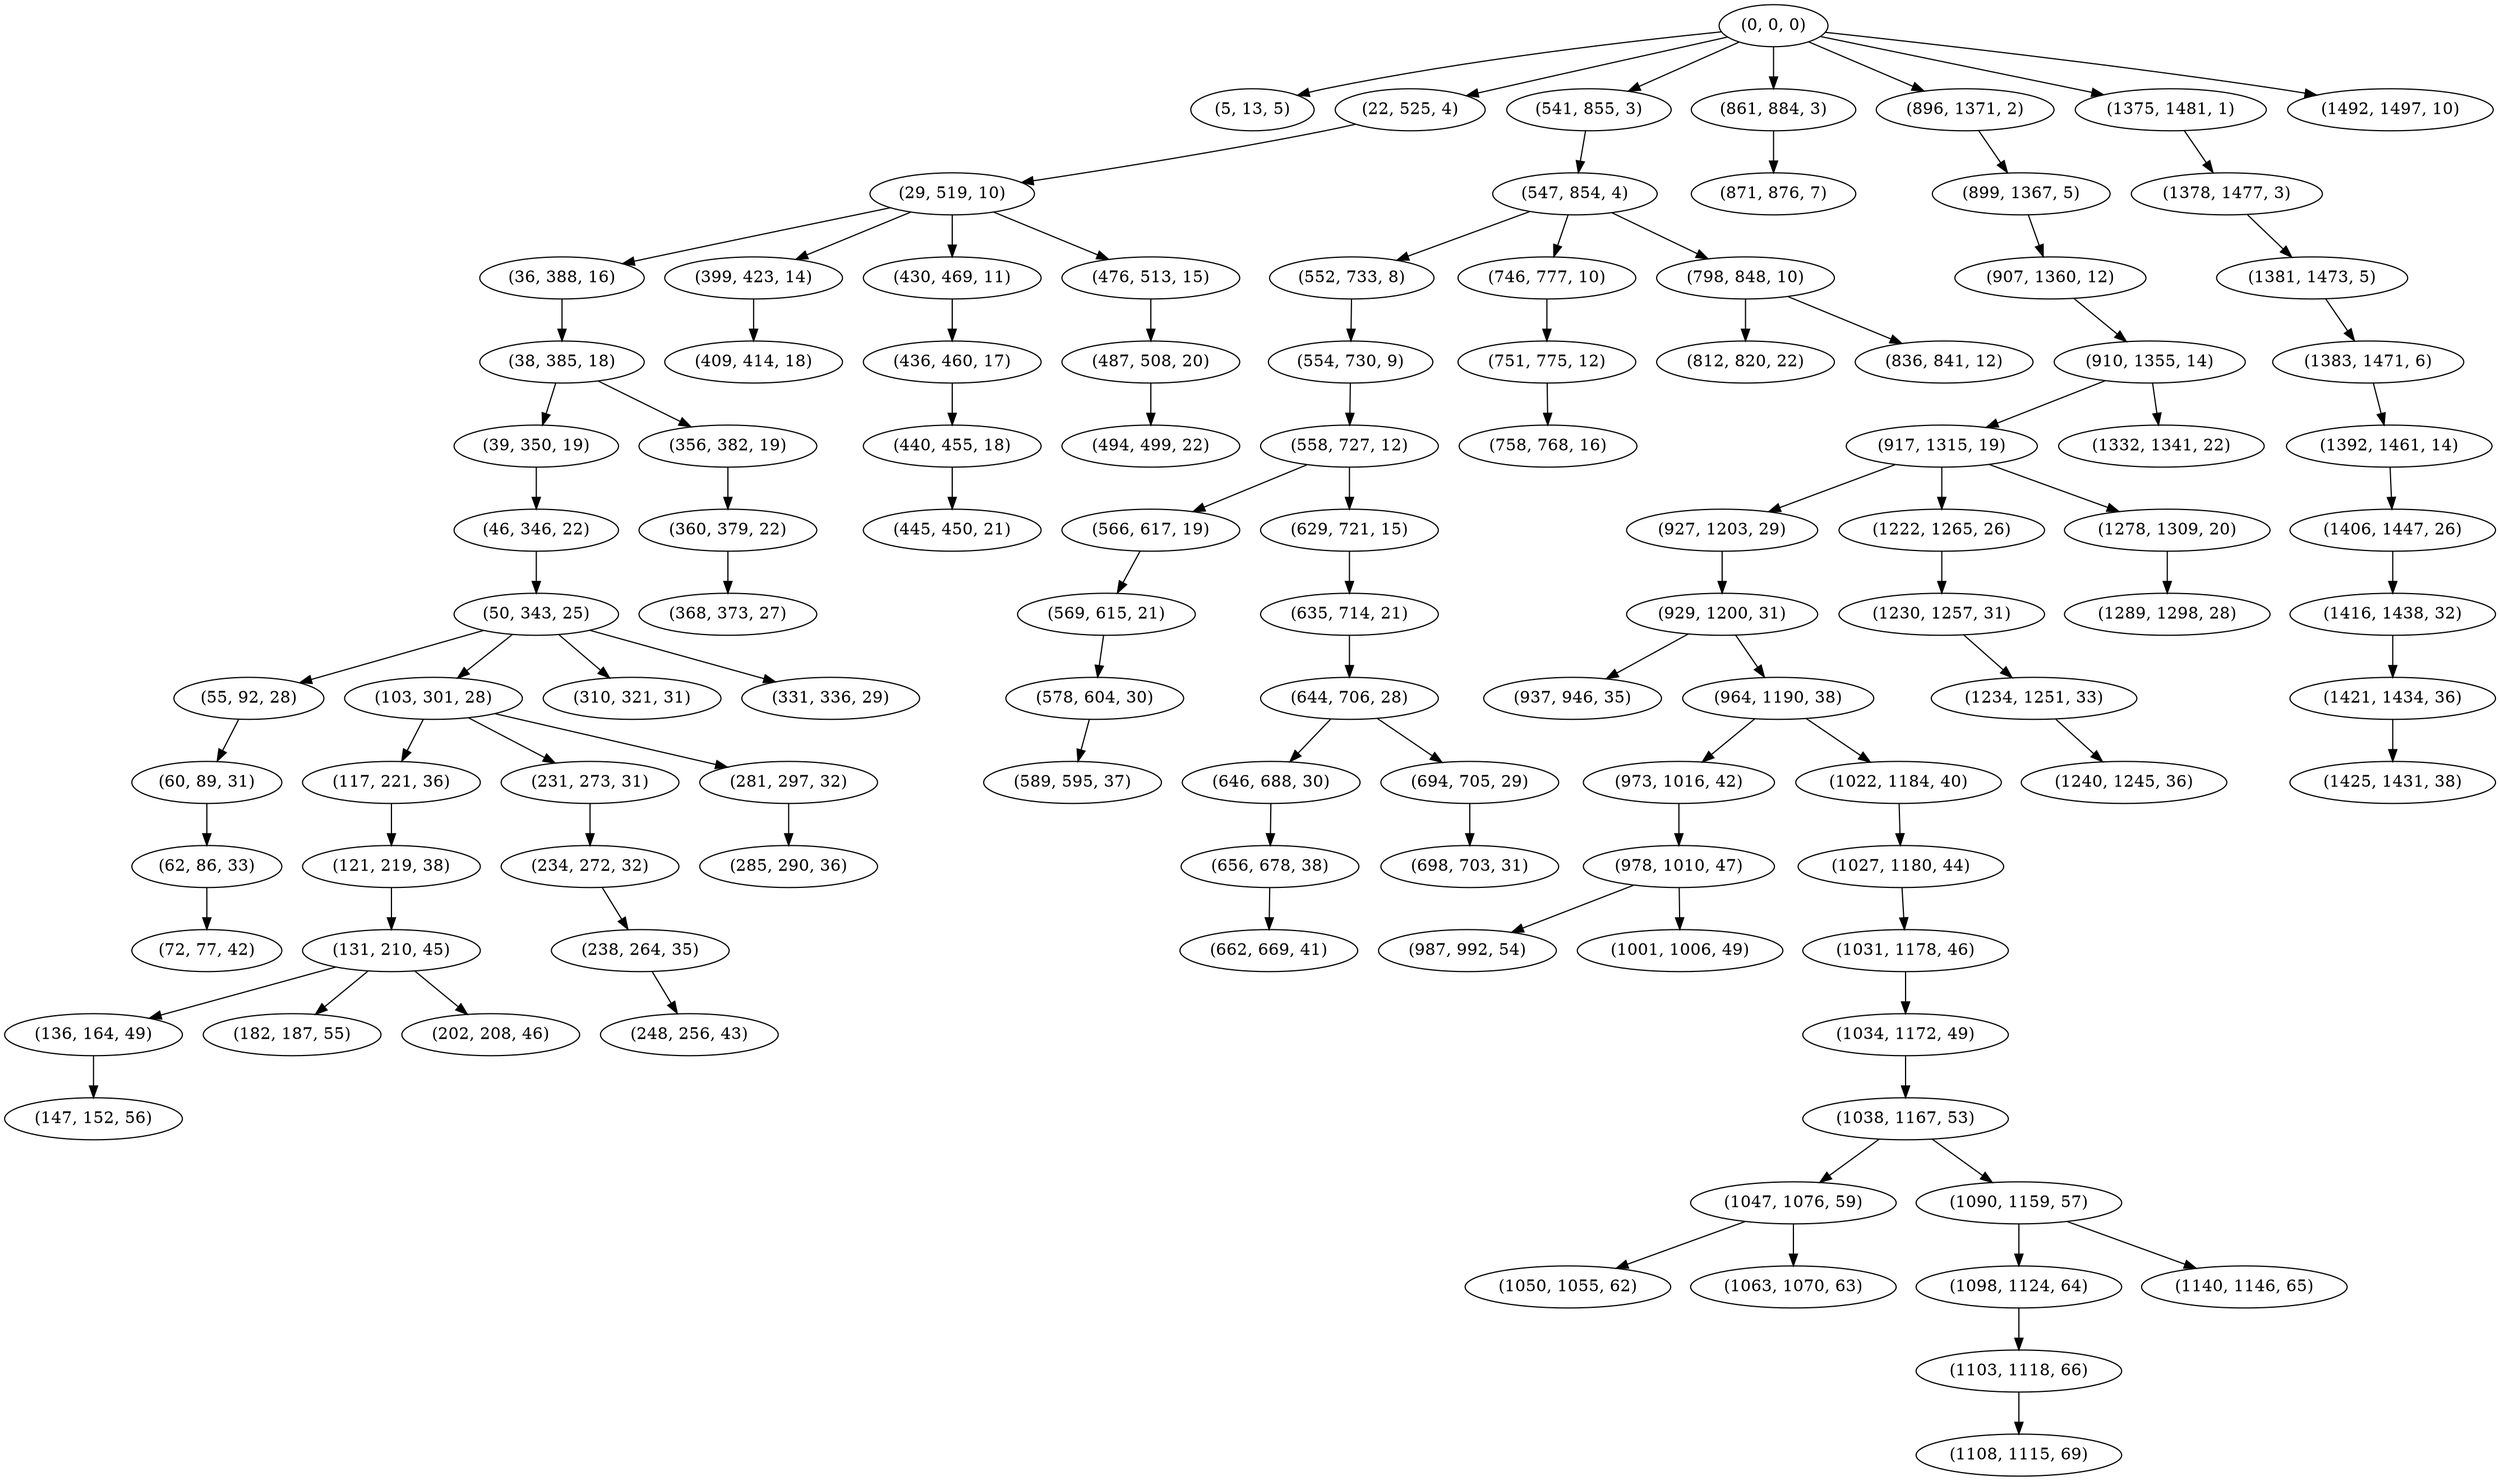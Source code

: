 digraph tree {
    "(0, 0, 0)";
    "(5, 13, 5)";
    "(22, 525, 4)";
    "(29, 519, 10)";
    "(36, 388, 16)";
    "(38, 385, 18)";
    "(39, 350, 19)";
    "(46, 346, 22)";
    "(50, 343, 25)";
    "(55, 92, 28)";
    "(60, 89, 31)";
    "(62, 86, 33)";
    "(72, 77, 42)";
    "(103, 301, 28)";
    "(117, 221, 36)";
    "(121, 219, 38)";
    "(131, 210, 45)";
    "(136, 164, 49)";
    "(147, 152, 56)";
    "(182, 187, 55)";
    "(202, 208, 46)";
    "(231, 273, 31)";
    "(234, 272, 32)";
    "(238, 264, 35)";
    "(248, 256, 43)";
    "(281, 297, 32)";
    "(285, 290, 36)";
    "(310, 321, 31)";
    "(331, 336, 29)";
    "(356, 382, 19)";
    "(360, 379, 22)";
    "(368, 373, 27)";
    "(399, 423, 14)";
    "(409, 414, 18)";
    "(430, 469, 11)";
    "(436, 460, 17)";
    "(440, 455, 18)";
    "(445, 450, 21)";
    "(476, 513, 15)";
    "(487, 508, 20)";
    "(494, 499, 22)";
    "(541, 855, 3)";
    "(547, 854, 4)";
    "(552, 733, 8)";
    "(554, 730, 9)";
    "(558, 727, 12)";
    "(566, 617, 19)";
    "(569, 615, 21)";
    "(578, 604, 30)";
    "(589, 595, 37)";
    "(629, 721, 15)";
    "(635, 714, 21)";
    "(644, 706, 28)";
    "(646, 688, 30)";
    "(656, 678, 38)";
    "(662, 669, 41)";
    "(694, 705, 29)";
    "(698, 703, 31)";
    "(746, 777, 10)";
    "(751, 775, 12)";
    "(758, 768, 16)";
    "(798, 848, 10)";
    "(812, 820, 22)";
    "(836, 841, 12)";
    "(861, 884, 3)";
    "(871, 876, 7)";
    "(896, 1371, 2)";
    "(899, 1367, 5)";
    "(907, 1360, 12)";
    "(910, 1355, 14)";
    "(917, 1315, 19)";
    "(927, 1203, 29)";
    "(929, 1200, 31)";
    "(937, 946, 35)";
    "(964, 1190, 38)";
    "(973, 1016, 42)";
    "(978, 1010, 47)";
    "(987, 992, 54)";
    "(1001, 1006, 49)";
    "(1022, 1184, 40)";
    "(1027, 1180, 44)";
    "(1031, 1178, 46)";
    "(1034, 1172, 49)";
    "(1038, 1167, 53)";
    "(1047, 1076, 59)";
    "(1050, 1055, 62)";
    "(1063, 1070, 63)";
    "(1090, 1159, 57)";
    "(1098, 1124, 64)";
    "(1103, 1118, 66)";
    "(1108, 1115, 69)";
    "(1140, 1146, 65)";
    "(1222, 1265, 26)";
    "(1230, 1257, 31)";
    "(1234, 1251, 33)";
    "(1240, 1245, 36)";
    "(1278, 1309, 20)";
    "(1289, 1298, 28)";
    "(1332, 1341, 22)";
    "(1375, 1481, 1)";
    "(1378, 1477, 3)";
    "(1381, 1473, 5)";
    "(1383, 1471, 6)";
    "(1392, 1461, 14)";
    "(1406, 1447, 26)";
    "(1416, 1438, 32)";
    "(1421, 1434, 36)";
    "(1425, 1431, 38)";
    "(1492, 1497, 10)";
    "(0, 0, 0)" -> "(5, 13, 5)";
    "(0, 0, 0)" -> "(22, 525, 4)";
    "(0, 0, 0)" -> "(541, 855, 3)";
    "(0, 0, 0)" -> "(861, 884, 3)";
    "(0, 0, 0)" -> "(896, 1371, 2)";
    "(0, 0, 0)" -> "(1375, 1481, 1)";
    "(0, 0, 0)" -> "(1492, 1497, 10)";
    "(22, 525, 4)" -> "(29, 519, 10)";
    "(29, 519, 10)" -> "(36, 388, 16)";
    "(29, 519, 10)" -> "(399, 423, 14)";
    "(29, 519, 10)" -> "(430, 469, 11)";
    "(29, 519, 10)" -> "(476, 513, 15)";
    "(36, 388, 16)" -> "(38, 385, 18)";
    "(38, 385, 18)" -> "(39, 350, 19)";
    "(38, 385, 18)" -> "(356, 382, 19)";
    "(39, 350, 19)" -> "(46, 346, 22)";
    "(46, 346, 22)" -> "(50, 343, 25)";
    "(50, 343, 25)" -> "(55, 92, 28)";
    "(50, 343, 25)" -> "(103, 301, 28)";
    "(50, 343, 25)" -> "(310, 321, 31)";
    "(50, 343, 25)" -> "(331, 336, 29)";
    "(55, 92, 28)" -> "(60, 89, 31)";
    "(60, 89, 31)" -> "(62, 86, 33)";
    "(62, 86, 33)" -> "(72, 77, 42)";
    "(103, 301, 28)" -> "(117, 221, 36)";
    "(103, 301, 28)" -> "(231, 273, 31)";
    "(103, 301, 28)" -> "(281, 297, 32)";
    "(117, 221, 36)" -> "(121, 219, 38)";
    "(121, 219, 38)" -> "(131, 210, 45)";
    "(131, 210, 45)" -> "(136, 164, 49)";
    "(131, 210, 45)" -> "(182, 187, 55)";
    "(131, 210, 45)" -> "(202, 208, 46)";
    "(136, 164, 49)" -> "(147, 152, 56)";
    "(231, 273, 31)" -> "(234, 272, 32)";
    "(234, 272, 32)" -> "(238, 264, 35)";
    "(238, 264, 35)" -> "(248, 256, 43)";
    "(281, 297, 32)" -> "(285, 290, 36)";
    "(356, 382, 19)" -> "(360, 379, 22)";
    "(360, 379, 22)" -> "(368, 373, 27)";
    "(399, 423, 14)" -> "(409, 414, 18)";
    "(430, 469, 11)" -> "(436, 460, 17)";
    "(436, 460, 17)" -> "(440, 455, 18)";
    "(440, 455, 18)" -> "(445, 450, 21)";
    "(476, 513, 15)" -> "(487, 508, 20)";
    "(487, 508, 20)" -> "(494, 499, 22)";
    "(541, 855, 3)" -> "(547, 854, 4)";
    "(547, 854, 4)" -> "(552, 733, 8)";
    "(547, 854, 4)" -> "(746, 777, 10)";
    "(547, 854, 4)" -> "(798, 848, 10)";
    "(552, 733, 8)" -> "(554, 730, 9)";
    "(554, 730, 9)" -> "(558, 727, 12)";
    "(558, 727, 12)" -> "(566, 617, 19)";
    "(558, 727, 12)" -> "(629, 721, 15)";
    "(566, 617, 19)" -> "(569, 615, 21)";
    "(569, 615, 21)" -> "(578, 604, 30)";
    "(578, 604, 30)" -> "(589, 595, 37)";
    "(629, 721, 15)" -> "(635, 714, 21)";
    "(635, 714, 21)" -> "(644, 706, 28)";
    "(644, 706, 28)" -> "(646, 688, 30)";
    "(644, 706, 28)" -> "(694, 705, 29)";
    "(646, 688, 30)" -> "(656, 678, 38)";
    "(656, 678, 38)" -> "(662, 669, 41)";
    "(694, 705, 29)" -> "(698, 703, 31)";
    "(746, 777, 10)" -> "(751, 775, 12)";
    "(751, 775, 12)" -> "(758, 768, 16)";
    "(798, 848, 10)" -> "(812, 820, 22)";
    "(798, 848, 10)" -> "(836, 841, 12)";
    "(861, 884, 3)" -> "(871, 876, 7)";
    "(896, 1371, 2)" -> "(899, 1367, 5)";
    "(899, 1367, 5)" -> "(907, 1360, 12)";
    "(907, 1360, 12)" -> "(910, 1355, 14)";
    "(910, 1355, 14)" -> "(917, 1315, 19)";
    "(910, 1355, 14)" -> "(1332, 1341, 22)";
    "(917, 1315, 19)" -> "(927, 1203, 29)";
    "(917, 1315, 19)" -> "(1222, 1265, 26)";
    "(917, 1315, 19)" -> "(1278, 1309, 20)";
    "(927, 1203, 29)" -> "(929, 1200, 31)";
    "(929, 1200, 31)" -> "(937, 946, 35)";
    "(929, 1200, 31)" -> "(964, 1190, 38)";
    "(964, 1190, 38)" -> "(973, 1016, 42)";
    "(964, 1190, 38)" -> "(1022, 1184, 40)";
    "(973, 1016, 42)" -> "(978, 1010, 47)";
    "(978, 1010, 47)" -> "(987, 992, 54)";
    "(978, 1010, 47)" -> "(1001, 1006, 49)";
    "(1022, 1184, 40)" -> "(1027, 1180, 44)";
    "(1027, 1180, 44)" -> "(1031, 1178, 46)";
    "(1031, 1178, 46)" -> "(1034, 1172, 49)";
    "(1034, 1172, 49)" -> "(1038, 1167, 53)";
    "(1038, 1167, 53)" -> "(1047, 1076, 59)";
    "(1038, 1167, 53)" -> "(1090, 1159, 57)";
    "(1047, 1076, 59)" -> "(1050, 1055, 62)";
    "(1047, 1076, 59)" -> "(1063, 1070, 63)";
    "(1090, 1159, 57)" -> "(1098, 1124, 64)";
    "(1090, 1159, 57)" -> "(1140, 1146, 65)";
    "(1098, 1124, 64)" -> "(1103, 1118, 66)";
    "(1103, 1118, 66)" -> "(1108, 1115, 69)";
    "(1222, 1265, 26)" -> "(1230, 1257, 31)";
    "(1230, 1257, 31)" -> "(1234, 1251, 33)";
    "(1234, 1251, 33)" -> "(1240, 1245, 36)";
    "(1278, 1309, 20)" -> "(1289, 1298, 28)";
    "(1375, 1481, 1)" -> "(1378, 1477, 3)";
    "(1378, 1477, 3)" -> "(1381, 1473, 5)";
    "(1381, 1473, 5)" -> "(1383, 1471, 6)";
    "(1383, 1471, 6)" -> "(1392, 1461, 14)";
    "(1392, 1461, 14)" -> "(1406, 1447, 26)";
    "(1406, 1447, 26)" -> "(1416, 1438, 32)";
    "(1416, 1438, 32)" -> "(1421, 1434, 36)";
    "(1421, 1434, 36)" -> "(1425, 1431, 38)";
}
